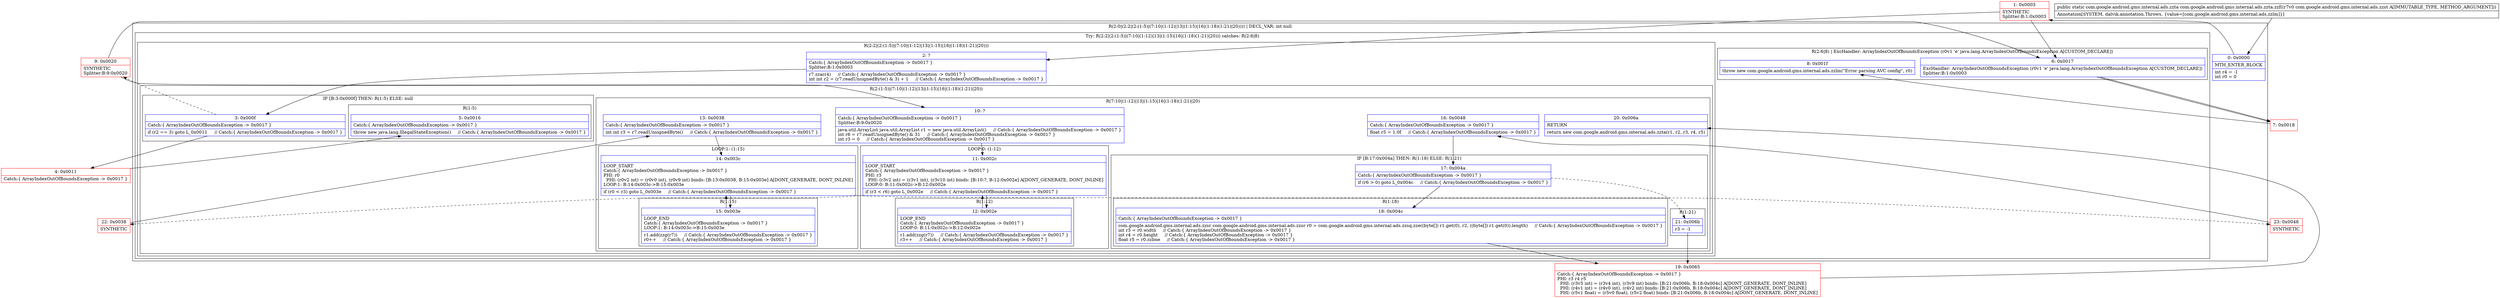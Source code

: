 digraph "CFG forcom.google.android.gms.internal.ads.zzta.zzf(Lcom\/google\/android\/gms\/internal\/ads\/zzst;)Lcom\/google\/android\/gms\/internal\/ads\/zzta;" {
subgraph cluster_Region_867612769 {
label = "R(2:0|(2:2|(2:(1:5)|(7:10|(1:12)|13|(1:15)|16|(1:18)(1:21)|20)))) | DECL_VAR: int null\l";
node [shape=record,color=blue];
Node_0 [shape=record,label="{0\:\ 0x0000|MTH_ENTER_BLOCK\l|int r4 = \-1\lint r0 = 0\l}"];
subgraph cluster_TryCatchRegion_1530558942 {
label = "Try: R(2:2|(2:(1:5)|(7:10|(1:12)|13|(1:15)|16|(1:18)(1:21)|20))) catches: R(2:6|8)";
node [shape=record,color=blue];
subgraph cluster_Region_542468054 {
label = "R(2:2|(2:(1:5)|(7:10|(1:12)|13|(1:15)|16|(1:18)(1:21)|20)))";
node [shape=record,color=blue];
Node_2 [shape=record,label="{2\:\ ?|Catch:\{ ArrayIndexOutOfBoundsException \-\> 0x0017 \}\lSplitter:B:1:0x0003\l|r7.zzac(4)     \/\/ Catch:\{ ArrayIndexOutOfBoundsException \-\> 0x0017 \}\lint int r2 = (r7.readUnsignedByte() & 3) + 1     \/\/ Catch:\{ ArrayIndexOutOfBoundsException \-\> 0x0017 \}\l}"];
subgraph cluster_Region_165706899 {
label = "R(2:(1:5)|(7:10|(1:12)|13|(1:15)|16|(1:18)(1:21)|20))";
node [shape=record,color=blue];
subgraph cluster_IfRegion_57367262 {
label = "IF [B:3:0x000f] THEN: R(1:5) ELSE: null";
node [shape=record,color=blue];
Node_3 [shape=record,label="{3\:\ 0x000f|Catch:\{ ArrayIndexOutOfBoundsException \-\> 0x0017 \}\l|if (r2 == 3) goto L_0x0011     \/\/ Catch:\{ ArrayIndexOutOfBoundsException \-\> 0x0017 \}\l}"];
subgraph cluster_Region_1640763009 {
label = "R(1:5)";
node [shape=record,color=blue];
Node_5 [shape=record,label="{5\:\ 0x0016|Catch:\{ ArrayIndexOutOfBoundsException \-\> 0x0017 \}\l|throw new java.lang.IllegalStateException()     \/\/ Catch:\{ ArrayIndexOutOfBoundsException \-\> 0x0017 \}\l}"];
}
}
subgraph cluster_Region_1731761318 {
label = "R(7:10|(1:12)|13|(1:15)|16|(1:18)(1:21)|20)";
node [shape=record,color=blue];
Node_10 [shape=record,label="{10\:\ ?|Catch:\{ ArrayIndexOutOfBoundsException \-\> 0x0017 \}\lSplitter:B:9:0x0020\l|java.util.ArrayList java.util.ArrayList r1 = new java.util.ArrayList()     \/\/ Catch:\{ ArrayIndexOutOfBoundsException \-\> 0x0017 \}\lint r6 = r7.readUnsignedByte() & 31     \/\/ Catch:\{ ArrayIndexOutOfBoundsException \-\> 0x0017 \}\lint r3 = 0     \/\/ Catch:\{ ArrayIndexOutOfBoundsException \-\> 0x0017 \}\l}"];
subgraph cluster_LoopRegion_457170838 {
label = "LOOP:0: (1:12)";
node [shape=record,color=blue];
Node_11 [shape=record,label="{11\:\ 0x002c|LOOP_START\lCatch:\{ ArrayIndexOutOfBoundsException \-\> 0x0017 \}\lPHI: r3 \l  PHI: (r3v2 int) = (r3v1 int), (r3v10 int) binds: [B:10:?, B:12:0x002e] A[DONT_GENERATE, DONT_INLINE]\lLOOP:0: B:11:0x002c\-\>B:12:0x002e\l|if (r3 \< r6) goto L_0x002e     \/\/ Catch:\{ ArrayIndexOutOfBoundsException \-\> 0x0017 \}\l}"];
subgraph cluster_Region_1947556738 {
label = "R(1:12)";
node [shape=record,color=blue];
Node_12 [shape=record,label="{12\:\ 0x002e|LOOP_END\lCatch:\{ ArrayIndexOutOfBoundsException \-\> 0x0017 \}\lLOOP:0: B:11:0x002c\-\>B:12:0x002e\l|r1.add(zzg(r7))     \/\/ Catch:\{ ArrayIndexOutOfBoundsException \-\> 0x0017 \}\lr3++     \/\/ Catch:\{ ArrayIndexOutOfBoundsException \-\> 0x0017 \}\l}"];
}
}
Node_13 [shape=record,label="{13\:\ 0x0038|Catch:\{ ArrayIndexOutOfBoundsException \-\> 0x0017 \}\l|int int r3 = r7.readUnsignedByte()     \/\/ Catch:\{ ArrayIndexOutOfBoundsException \-\> 0x0017 \}\l}"];
subgraph cluster_LoopRegion_286052521 {
label = "LOOP:1: (1:15)";
node [shape=record,color=blue];
Node_14 [shape=record,label="{14\:\ 0x003c|LOOP_START\lCatch:\{ ArrayIndexOutOfBoundsException \-\> 0x0017 \}\lPHI: r0 \l  PHI: (r0v2 int) = (r0v0 int), (r0v9 int) binds: [B:13:0x0038, B:15:0x003e] A[DONT_GENERATE, DONT_INLINE]\lLOOP:1: B:14:0x003c\-\>B:15:0x003e\l|if (r0 \< r3) goto L_0x003e     \/\/ Catch:\{ ArrayIndexOutOfBoundsException \-\> 0x0017 \}\l}"];
subgraph cluster_Region_394200921 {
label = "R(1:15)";
node [shape=record,color=blue];
Node_15 [shape=record,label="{15\:\ 0x003e|LOOP_END\lCatch:\{ ArrayIndexOutOfBoundsException \-\> 0x0017 \}\lLOOP:1: B:14:0x003c\-\>B:15:0x003e\l|r1.add(zzg(r7))     \/\/ Catch:\{ ArrayIndexOutOfBoundsException \-\> 0x0017 \}\lr0++     \/\/ Catch:\{ ArrayIndexOutOfBoundsException \-\> 0x0017 \}\l}"];
}
}
Node_16 [shape=record,label="{16\:\ 0x0048|Catch:\{ ArrayIndexOutOfBoundsException \-\> 0x0017 \}\l|float r5 = 1.0f     \/\/ Catch:\{ ArrayIndexOutOfBoundsException \-\> 0x0017 \}\l}"];
subgraph cluster_IfRegion_283074800 {
label = "IF [B:17:0x004a] THEN: R(1:18) ELSE: R(1:21)";
node [shape=record,color=blue];
Node_17 [shape=record,label="{17\:\ 0x004a|Catch:\{ ArrayIndexOutOfBoundsException \-\> 0x0017 \}\l|if (r6 \> 0) goto L_0x004c     \/\/ Catch:\{ ArrayIndexOutOfBoundsException \-\> 0x0017 \}\l}"];
subgraph cluster_Region_992057231 {
label = "R(1:18)";
node [shape=record,color=blue];
Node_18 [shape=record,label="{18\:\ 0x004c|Catch:\{ ArrayIndexOutOfBoundsException \-\> 0x0017 \}\l|com.google.android.gms.internal.ads.zzsr com.google.android.gms.internal.ads.zzsr r0 = com.google.android.gms.internal.ads.zzsq.zze((byte[]) r1.get(0), r2, ((byte[]) r1.get(0)).length)     \/\/ Catch:\{ ArrayIndexOutOfBoundsException \-\> 0x0017 \}\lint r3 = r0.width     \/\/ Catch:\{ ArrayIndexOutOfBoundsException \-\> 0x0017 \}\lint r4 = r0.height     \/\/ Catch:\{ ArrayIndexOutOfBoundsException \-\> 0x0017 \}\lfloat r5 = r0.zzbne     \/\/ Catch:\{ ArrayIndexOutOfBoundsException \-\> 0x0017 \}\l}"];
}
subgraph cluster_Region_1237018015 {
label = "R(1:21)";
node [shape=record,color=blue];
Node_21 [shape=record,label="{21\:\ 0x006b|r3 = \-1\l}"];
}
}
Node_20 [shape=record,label="{20\:\ 0x006a|RETURN\l|return new com.google.android.gms.internal.ads.zzta(r1, r2, r3, r4, r5)\l}"];
}
}
}
subgraph cluster_Region_78174 {
label = "R(2:6|8) | ExcHandler: ArrayIndexOutOfBoundsException (r0v1 'e' java.lang.ArrayIndexOutOfBoundsException A[CUSTOM_DECLARE])\l";
node [shape=record,color=blue];
Node_6 [shape=record,label="{6\:\ 0x0017|ExcHandler: ArrayIndexOutOfBoundsException (r0v1 'e' java.lang.ArrayIndexOutOfBoundsException A[CUSTOM_DECLARE])\lSplitter:B:1:0x0003\l}"];
Node_8 [shape=record,label="{8\:\ 0x001f|throw new com.google.android.gms.internal.ads.zzlm(\"Error parsing AVC config\", r0)\l}"];
}
}
}
subgraph cluster_Region_78174 {
label = "R(2:6|8) | ExcHandler: ArrayIndexOutOfBoundsException (r0v1 'e' java.lang.ArrayIndexOutOfBoundsException A[CUSTOM_DECLARE])\l";
node [shape=record,color=blue];
Node_6 [shape=record,label="{6\:\ 0x0017|ExcHandler: ArrayIndexOutOfBoundsException (r0v1 'e' java.lang.ArrayIndexOutOfBoundsException A[CUSTOM_DECLARE])\lSplitter:B:1:0x0003\l}"];
Node_8 [shape=record,label="{8\:\ 0x001f|throw new com.google.android.gms.internal.ads.zzlm(\"Error parsing AVC config\", r0)\l}"];
}
Node_1 [shape=record,color=red,label="{1\:\ 0x0003|SYNTHETIC\lSplitter:B:1:0x0003\l}"];
Node_4 [shape=record,color=red,label="{4\:\ 0x0011|Catch:\{ ArrayIndexOutOfBoundsException \-\> 0x0017 \}\l}"];
Node_7 [shape=record,color=red,label="{7\:\ 0x0018}"];
Node_9 [shape=record,color=red,label="{9\:\ 0x0020|SYNTHETIC\lSplitter:B:9:0x0020\l}"];
Node_19 [shape=record,color=red,label="{19\:\ 0x0065|Catch:\{ ArrayIndexOutOfBoundsException \-\> 0x0017 \}\lPHI: r3 r4 r5 \l  PHI: (r3v5 int) = (r3v4 int), (r3v9 int) binds: [B:21:0x006b, B:18:0x004c] A[DONT_GENERATE, DONT_INLINE]\l  PHI: (r4v1 int) = (r4v0 int), (r4v2 int) binds: [B:21:0x006b, B:18:0x004c] A[DONT_GENERATE, DONT_INLINE]\l  PHI: (r5v1 float) = (r5v0 float), (r5v2 float) binds: [B:21:0x006b, B:18:0x004c] A[DONT_GENERATE, DONT_INLINE]\l}"];
Node_22 [shape=record,color=red,label="{22\:\ 0x0038|SYNTHETIC\l}"];
Node_23 [shape=record,color=red,label="{23\:\ 0x0048|SYNTHETIC\l}"];
MethodNode[shape=record,label="{public static com.google.android.gms.internal.ads.zzta com.google.android.gms.internal.ads.zzta.zzf((r7v0 com.google.android.gms.internal.ads.zzst A[IMMUTABLE_TYPE, METHOD_ARGUMENT]))  | Annotation[SYSTEM, dalvik.annotation.Throws, \{value=[com.google.android.gms.internal.ads.zzlm]\}]\l}"];
MethodNode -> Node_0;
Node_0 -> Node_1;
Node_2 -> Node_3;
Node_3 -> Node_4;
Node_3 -> Node_9[style=dashed];
Node_10 -> Node_11;
Node_11 -> Node_12;
Node_11 -> Node_22[style=dashed];
Node_12 -> Node_11;
Node_13 -> Node_14;
Node_14 -> Node_15;
Node_14 -> Node_23[style=dashed];
Node_15 -> Node_14;
Node_16 -> Node_17;
Node_17 -> Node_18;
Node_17 -> Node_21[style=dashed];
Node_18 -> Node_19;
Node_21 -> Node_19;
Node_6 -> Node_7;
Node_6 -> Node_7;
Node_1 -> Node_2;
Node_1 -> Node_6;
Node_4 -> Node_5;
Node_7 -> Node_8;
Node_9 -> Node_10;
Node_9 -> Node_6;
Node_19 -> Node_20;
Node_22 -> Node_13;
Node_23 -> Node_16;
}

